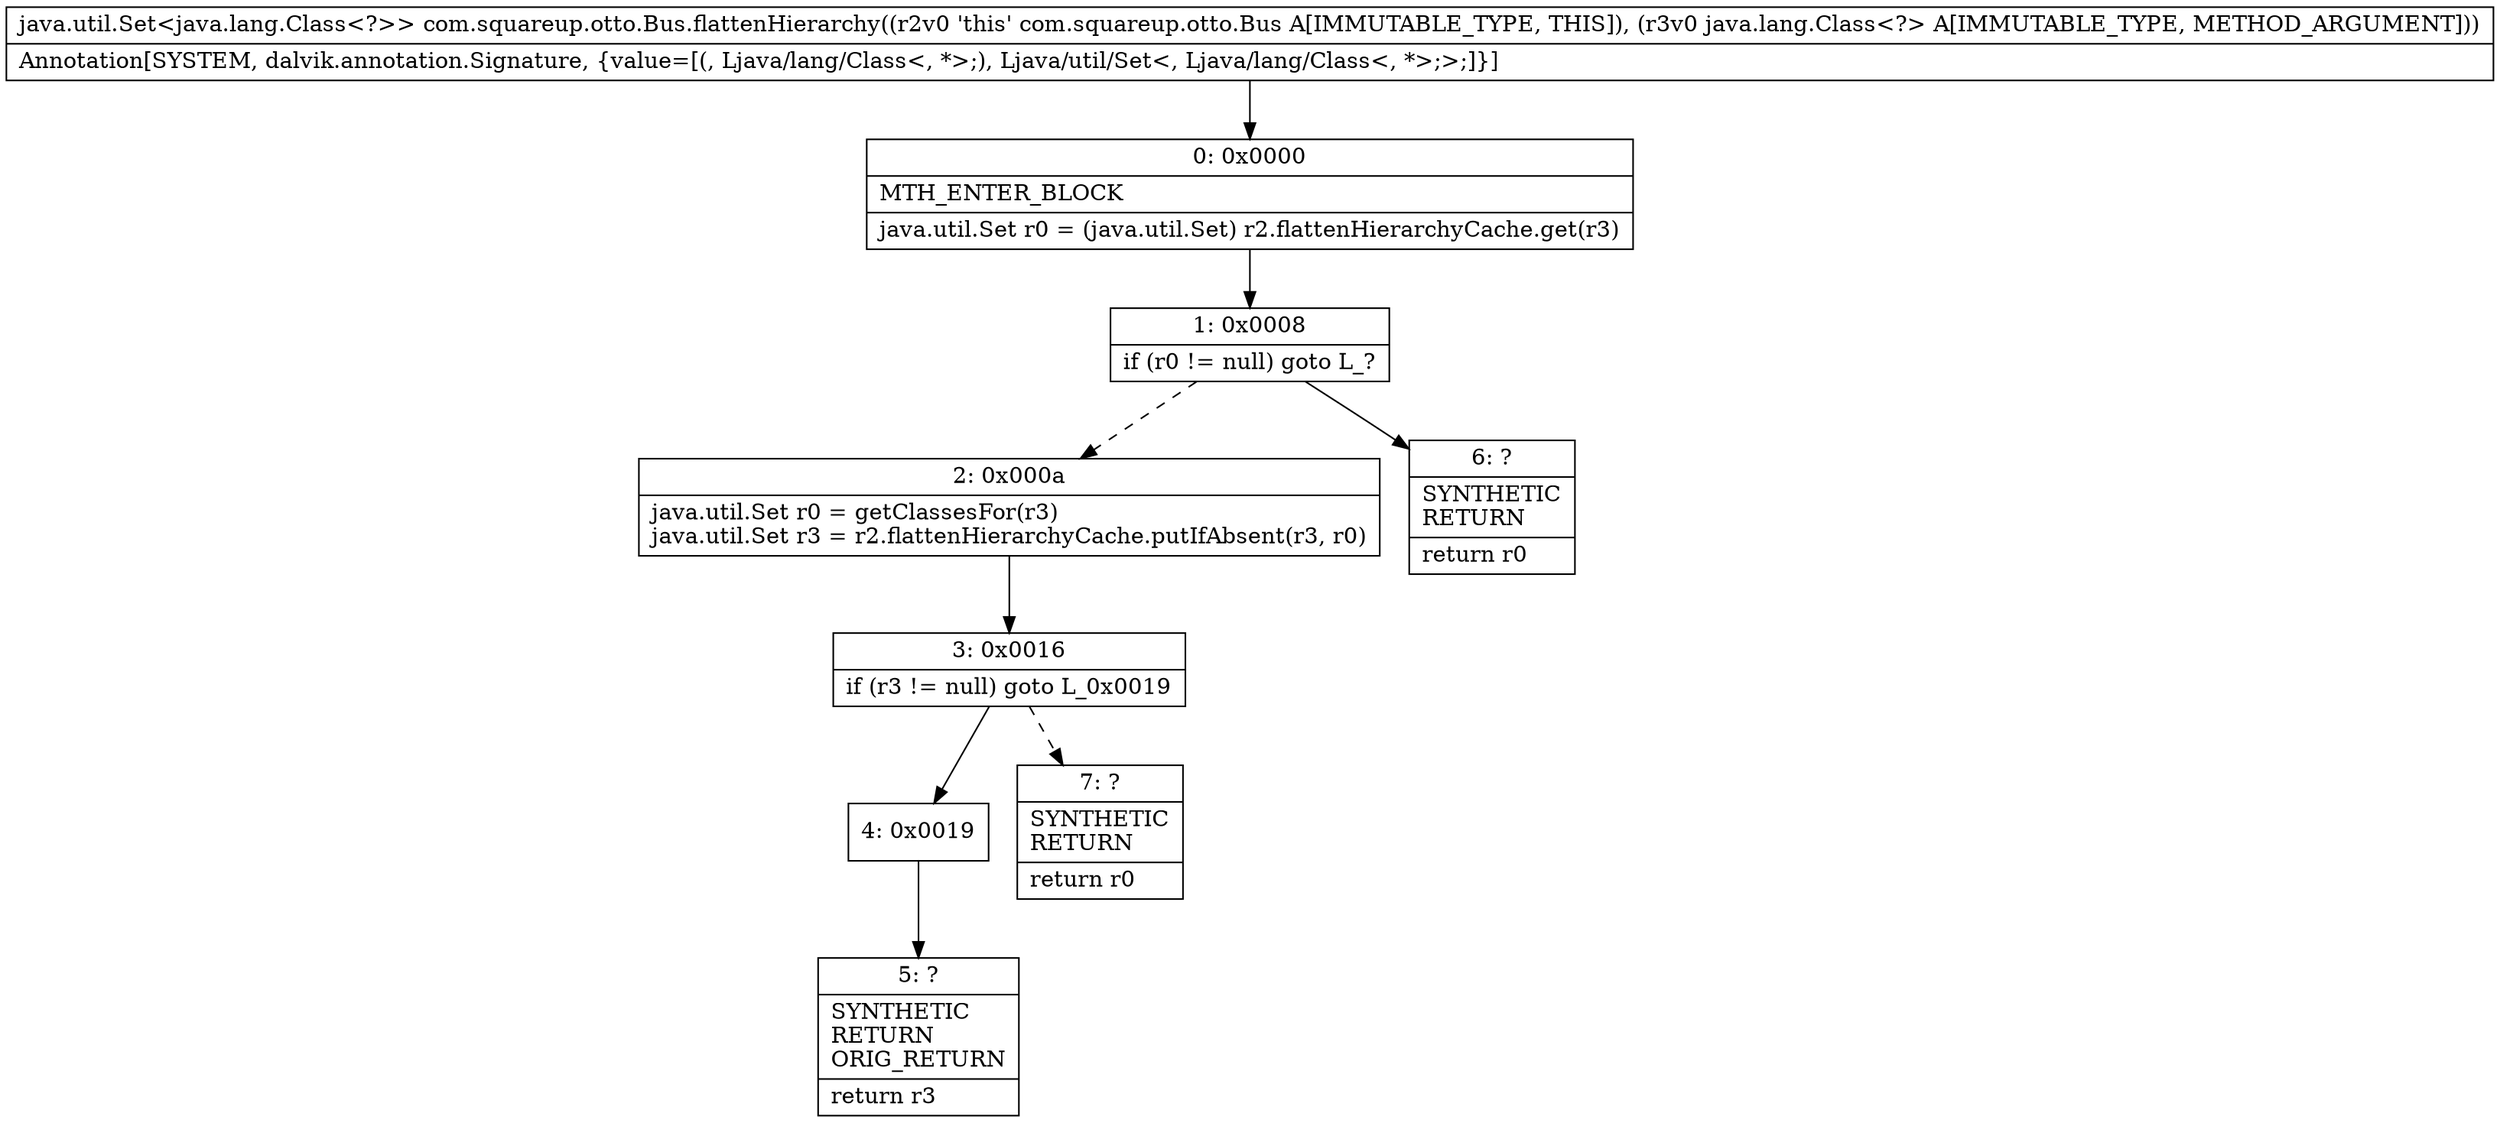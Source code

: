 digraph "CFG forcom.squareup.otto.Bus.flattenHierarchy(Ljava\/lang\/Class;)Ljava\/util\/Set;" {
Node_0 [shape=record,label="{0\:\ 0x0000|MTH_ENTER_BLOCK\l|java.util.Set r0 = (java.util.Set) r2.flattenHierarchyCache.get(r3)\l}"];
Node_1 [shape=record,label="{1\:\ 0x0008|if (r0 != null) goto L_?\l}"];
Node_2 [shape=record,label="{2\:\ 0x000a|java.util.Set r0 = getClassesFor(r3)\ljava.util.Set r3 = r2.flattenHierarchyCache.putIfAbsent(r3, r0)\l}"];
Node_3 [shape=record,label="{3\:\ 0x0016|if (r3 != null) goto L_0x0019\l}"];
Node_4 [shape=record,label="{4\:\ 0x0019}"];
Node_5 [shape=record,label="{5\:\ ?|SYNTHETIC\lRETURN\lORIG_RETURN\l|return r3\l}"];
Node_6 [shape=record,label="{6\:\ ?|SYNTHETIC\lRETURN\l|return r0\l}"];
Node_7 [shape=record,label="{7\:\ ?|SYNTHETIC\lRETURN\l|return r0\l}"];
MethodNode[shape=record,label="{java.util.Set\<java.lang.Class\<?\>\> com.squareup.otto.Bus.flattenHierarchy((r2v0 'this' com.squareup.otto.Bus A[IMMUTABLE_TYPE, THIS]), (r3v0 java.lang.Class\<?\> A[IMMUTABLE_TYPE, METHOD_ARGUMENT]))  | Annotation[SYSTEM, dalvik.annotation.Signature, \{value=[(, Ljava\/lang\/Class\<, *\>;), Ljava\/util\/Set\<, Ljava\/lang\/Class\<, *\>;\>;]\}]\l}"];
MethodNode -> Node_0;
Node_0 -> Node_1;
Node_1 -> Node_2[style=dashed];
Node_1 -> Node_6;
Node_2 -> Node_3;
Node_3 -> Node_4;
Node_3 -> Node_7[style=dashed];
Node_4 -> Node_5;
}

